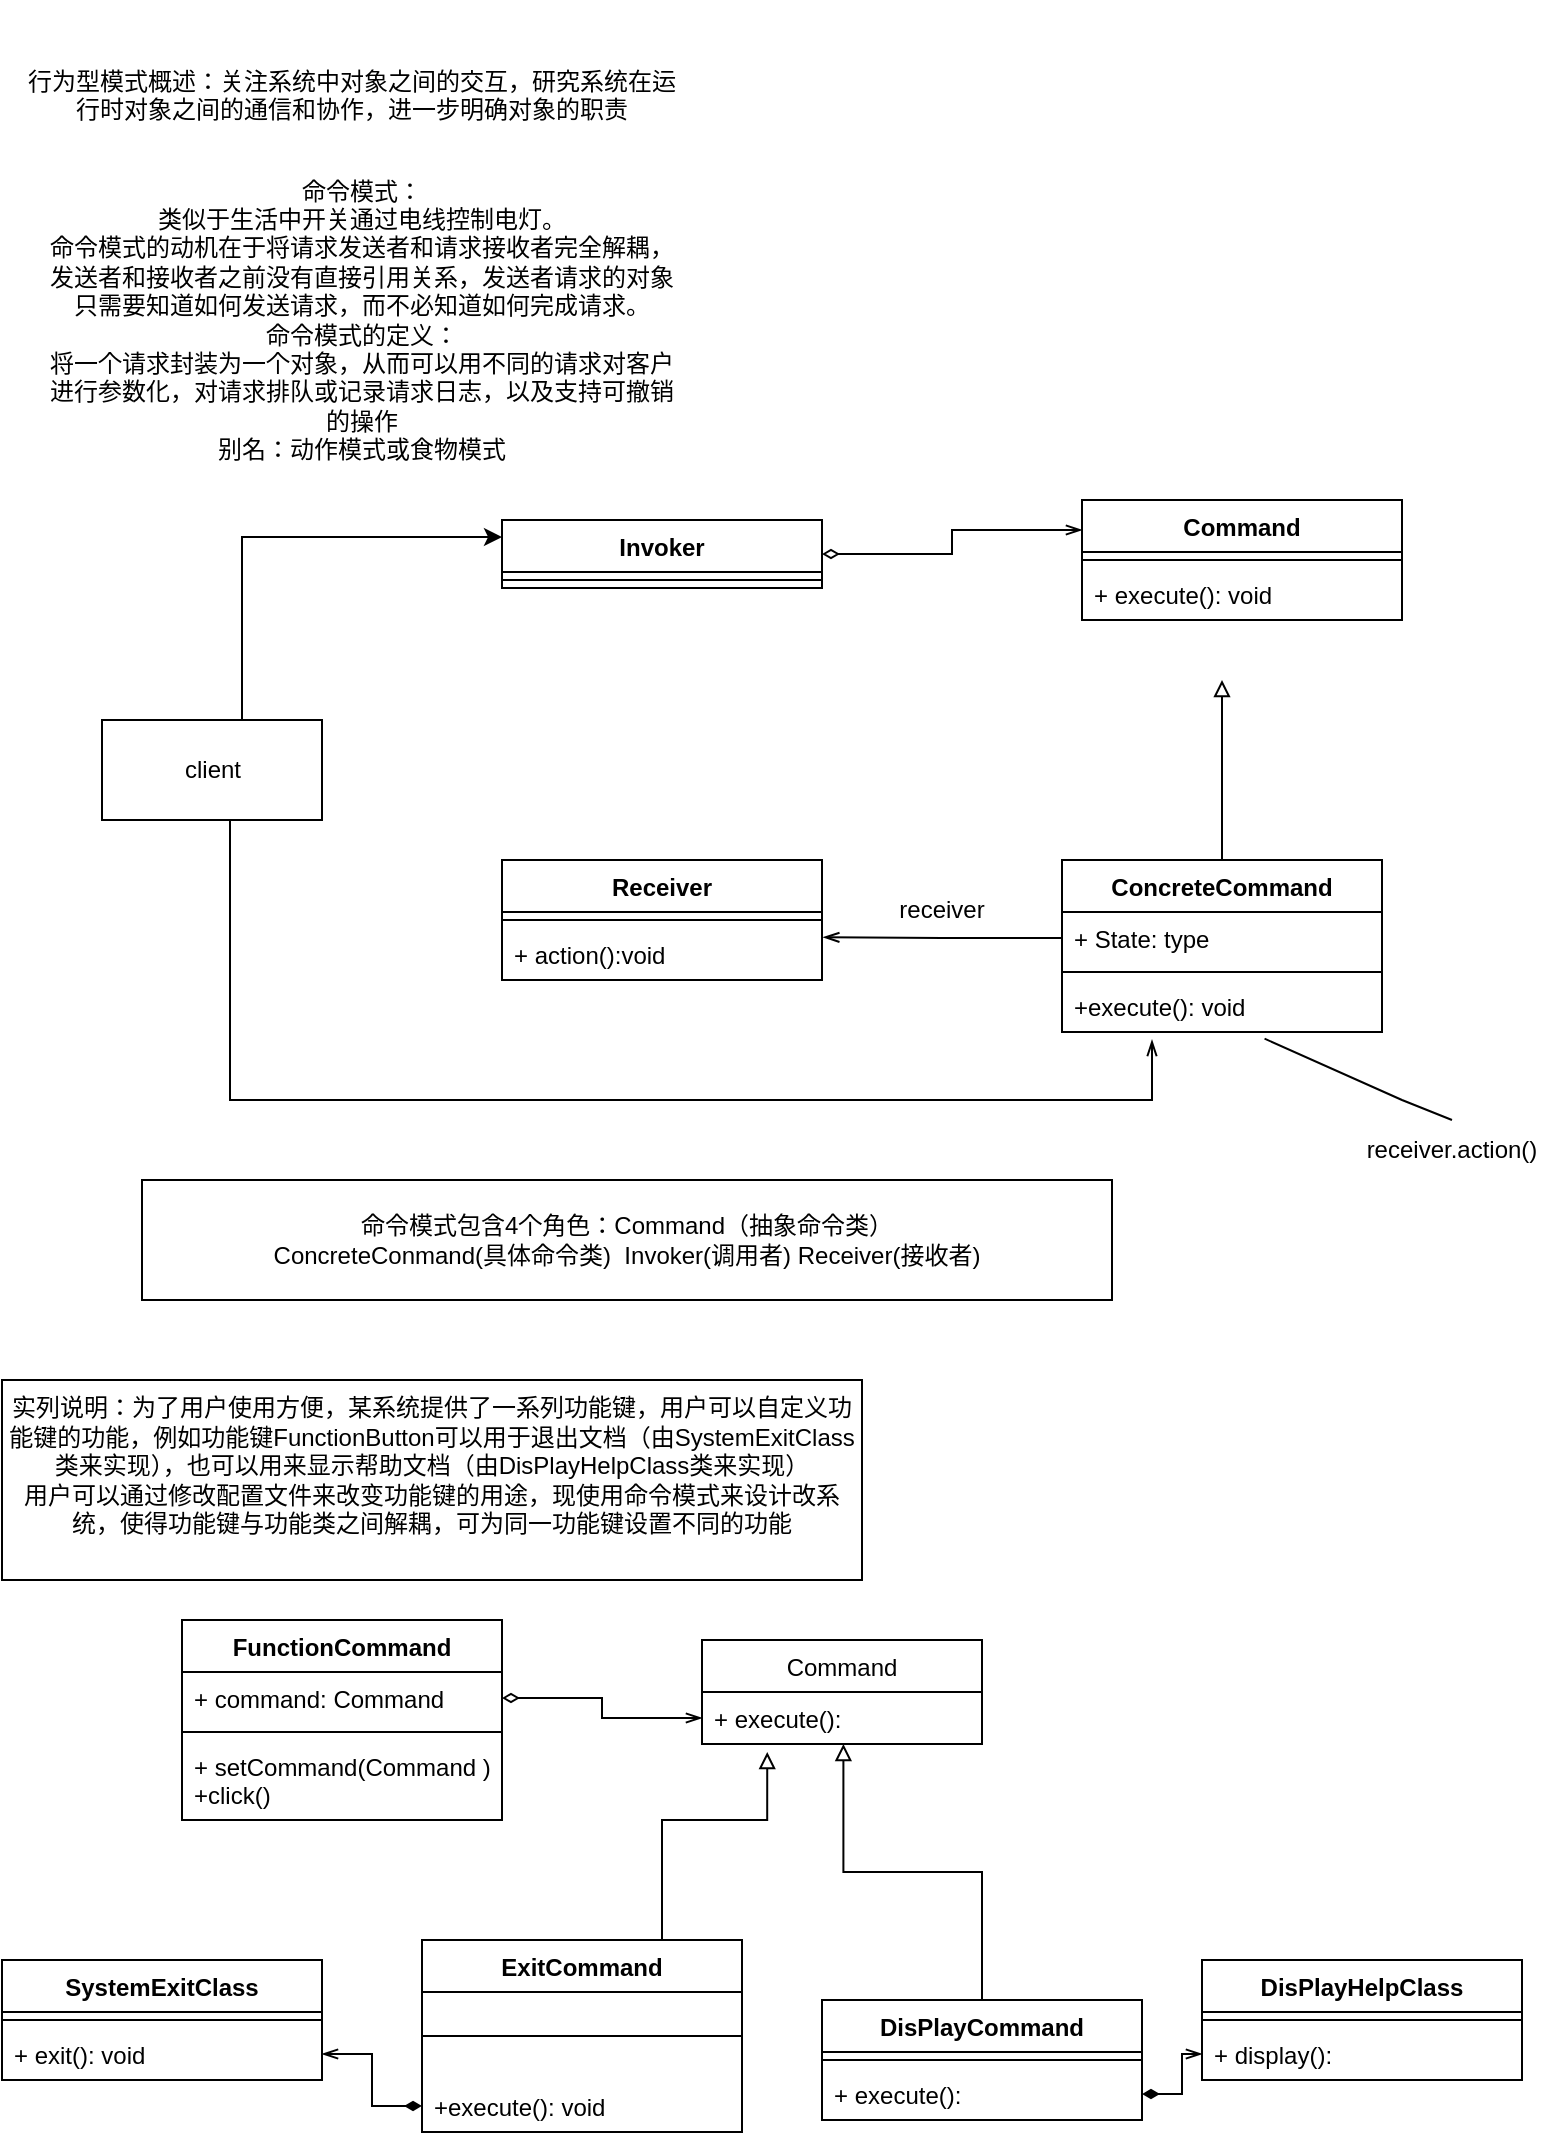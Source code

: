 <mxfile version="20.5.3" type="github">
  <diagram id="HZNUl2CzpaWqqnHRsT74" name="第 1 页">
    <mxGraphModel dx="782" dy="436" grid="1" gridSize="10" guides="1" tooltips="1" connect="1" arrows="1" fold="1" page="1" pageScale="1" pageWidth="827" pageHeight="1169" math="0" shadow="0">
      <root>
        <mxCell id="0" />
        <mxCell id="1" parent="0" />
        <mxCell id="G8l555mlQAZDzIwb1ybo-1" value="行为型模式概述：关注系统中对象之间的交互，研究系统在运行时对象之间的通信和协作，进一步明确对象的职责&lt;br&gt;&lt;br&gt;" style="text;html=1;strokeColor=none;fillColor=none;align=center;verticalAlign=middle;whiteSpace=wrap;rounded=0;" parent="1" vertex="1">
          <mxGeometry x="40" y="10" width="330" height="110" as="geometry" />
        </mxCell>
        <mxCell id="G8l555mlQAZDzIwb1ybo-2" value="命令模式：&lt;br&gt;类似于生活中开关通过电线控制电灯。&lt;br&gt;命令模式的动机在于将请求发送者和请求接收者完全解耦，&lt;br&gt;发送者和接收者之前没有直接引用关系，发送者请求的对象只需要知道如何发送请求，而不必知道如何完成请求。&lt;br&gt;命令模式的定义：&lt;br&gt;将一个请求封装为一个对象，从而可以用不同的请求对客户进行参数化，对请求排队或记录请求日志，以及支持可撤销的操作&lt;br&gt;别名：动作模式或食物模式&lt;br&gt;" style="text;html=1;strokeColor=none;fillColor=none;align=center;verticalAlign=middle;whiteSpace=wrap;rounded=0;" parent="1" vertex="1">
          <mxGeometry x="50" y="120" width="320" height="100" as="geometry" />
        </mxCell>
        <mxCell id="G8l555mlQAZDzIwb1ybo-21" style="edgeStyle=orthogonalEdgeStyle;rounded=0;orthogonalLoop=1;jettySize=auto;html=1;entryX=0;entryY=0.25;entryDx=0;entryDy=0;" parent="1" source="G8l555mlQAZDzIwb1ybo-3" target="G8l555mlQAZDzIwb1ybo-4" edge="1">
          <mxGeometry relative="1" as="geometry">
            <Array as="points">
              <mxPoint x="150" y="279" />
            </Array>
          </mxGeometry>
        </mxCell>
        <mxCell id="G8l555mlQAZDzIwb1ybo-27" style="edgeStyle=orthogonalEdgeStyle;rounded=0;orthogonalLoop=1;jettySize=auto;html=1;entryX=0.225;entryY=1.154;entryDx=0;entryDy=0;entryPerimeter=0;endArrow=openThin;endFill=0;" parent="1" edge="1">
          <mxGeometry relative="1" as="geometry">
            <mxPoint x="144" y="420" as="sourcePoint" />
            <mxPoint x="605" y="530.004" as="targetPoint" />
            <Array as="points">
              <mxPoint x="144" y="560" />
              <mxPoint x="605" y="560" />
            </Array>
          </mxGeometry>
        </mxCell>
        <mxCell id="G8l555mlQAZDzIwb1ybo-3" value="client" style="html=1;" parent="1" vertex="1">
          <mxGeometry x="80" y="370" width="110" height="50" as="geometry" />
        </mxCell>
        <mxCell id="G8l555mlQAZDzIwb1ybo-30" style="edgeStyle=orthogonalEdgeStyle;rounded=0;orthogonalLoop=1;jettySize=auto;html=1;entryX=0;entryY=0.25;entryDx=0;entryDy=0;endArrow=openThin;endFill=0;startArrow=diamondThin;startFill=0;" parent="1" source="G8l555mlQAZDzIwb1ybo-4" target="G8l555mlQAZDzIwb1ybo-8" edge="1">
          <mxGeometry relative="1" as="geometry" />
        </mxCell>
        <mxCell id="G8l555mlQAZDzIwb1ybo-4" value="Invoker" style="swimlane;fontStyle=1;align=center;verticalAlign=top;childLayout=stackLayout;horizontal=1;startSize=26;horizontalStack=0;resizeParent=1;resizeParentMax=0;resizeLast=0;collapsible=1;marginBottom=0;" parent="1" vertex="1">
          <mxGeometry x="280" y="270" width="160" height="34" as="geometry" />
        </mxCell>
        <mxCell id="G8l555mlQAZDzIwb1ybo-6" value="" style="line;strokeWidth=1;fillColor=none;align=left;verticalAlign=middle;spacingTop=-1;spacingLeft=3;spacingRight=3;rotatable=0;labelPosition=right;points=[];portConstraint=eastwest;strokeColor=inherit;" parent="G8l555mlQAZDzIwb1ybo-4" vertex="1">
          <mxGeometry y="26" width="160" height="8" as="geometry" />
        </mxCell>
        <mxCell id="G8l555mlQAZDzIwb1ybo-8" value="Command" style="swimlane;fontStyle=1;align=center;verticalAlign=top;childLayout=stackLayout;horizontal=1;startSize=26;horizontalStack=0;resizeParent=1;resizeParentMax=0;resizeLast=0;collapsible=1;marginBottom=0;" parent="1" vertex="1">
          <mxGeometry x="570" y="260" width="160" height="60" as="geometry" />
        </mxCell>
        <mxCell id="G8l555mlQAZDzIwb1ybo-10" value="" style="line;strokeWidth=1;fillColor=none;align=left;verticalAlign=middle;spacingTop=-1;spacingLeft=3;spacingRight=3;rotatable=0;labelPosition=right;points=[];portConstraint=eastwest;strokeColor=inherit;" parent="G8l555mlQAZDzIwb1ybo-8" vertex="1">
          <mxGeometry y="26" width="160" height="8" as="geometry" />
        </mxCell>
        <mxCell id="G8l555mlQAZDzIwb1ybo-11" value="+ execute(): void" style="text;strokeColor=none;fillColor=none;align=left;verticalAlign=top;spacingLeft=4;spacingRight=4;overflow=hidden;rotatable=0;points=[[0,0.5],[1,0.5]];portConstraint=eastwest;" parent="G8l555mlQAZDzIwb1ybo-8" vertex="1">
          <mxGeometry y="34" width="160" height="26" as="geometry" />
        </mxCell>
        <mxCell id="G8l555mlQAZDzIwb1ybo-12" value="Receiver" style="swimlane;fontStyle=1;align=center;verticalAlign=top;childLayout=stackLayout;horizontal=1;startSize=26;horizontalStack=0;resizeParent=1;resizeParentMax=0;resizeLast=0;collapsible=1;marginBottom=0;" parent="1" vertex="1">
          <mxGeometry x="280" y="440" width="160" height="60" as="geometry" />
        </mxCell>
        <mxCell id="G8l555mlQAZDzIwb1ybo-14" value="" style="line;strokeWidth=1;fillColor=none;align=left;verticalAlign=middle;spacingTop=-1;spacingLeft=3;spacingRight=3;rotatable=0;labelPosition=right;points=[];portConstraint=eastwest;strokeColor=inherit;" parent="G8l555mlQAZDzIwb1ybo-12" vertex="1">
          <mxGeometry y="26" width="160" height="8" as="geometry" />
        </mxCell>
        <mxCell id="G8l555mlQAZDzIwb1ybo-15" value="+ action():void" style="text;strokeColor=none;fillColor=none;align=left;verticalAlign=top;spacingLeft=4;spacingRight=4;overflow=hidden;rotatable=0;points=[[0,0.5],[1,0.5]];portConstraint=eastwest;" parent="G8l555mlQAZDzIwb1ybo-12" vertex="1">
          <mxGeometry y="34" width="160" height="26" as="geometry" />
        </mxCell>
        <mxCell id="G8l555mlQAZDzIwb1ybo-23" style="edgeStyle=orthogonalEdgeStyle;rounded=0;orthogonalLoop=1;jettySize=auto;html=1;endArrow=block;endFill=0;" parent="1" source="G8l555mlQAZDzIwb1ybo-16" edge="1">
          <mxGeometry relative="1" as="geometry">
            <mxPoint x="640" y="350" as="targetPoint" />
          </mxGeometry>
        </mxCell>
        <mxCell id="G8l555mlQAZDzIwb1ybo-16" value="ConcreteCommand" style="swimlane;fontStyle=1;align=center;verticalAlign=top;childLayout=stackLayout;horizontal=1;startSize=26;horizontalStack=0;resizeParent=1;resizeParentMax=0;resizeLast=0;collapsible=1;marginBottom=0;" parent="1" vertex="1">
          <mxGeometry x="560" y="440" width="160" height="86" as="geometry" />
        </mxCell>
        <mxCell id="G8l555mlQAZDzIwb1ybo-17" value="+ State: type" style="text;strokeColor=none;fillColor=none;align=left;verticalAlign=top;spacingLeft=4;spacingRight=4;overflow=hidden;rotatable=0;points=[[0,0.5],[1,0.5]];portConstraint=eastwest;" parent="G8l555mlQAZDzIwb1ybo-16" vertex="1">
          <mxGeometry y="26" width="160" height="26" as="geometry" />
        </mxCell>
        <mxCell id="G8l555mlQAZDzIwb1ybo-18" value="" style="line;strokeWidth=1;fillColor=none;align=left;verticalAlign=middle;spacingTop=-1;spacingLeft=3;spacingRight=3;rotatable=0;labelPosition=right;points=[];portConstraint=eastwest;strokeColor=inherit;" parent="G8l555mlQAZDzIwb1ybo-16" vertex="1">
          <mxGeometry y="52" width="160" height="8" as="geometry" />
        </mxCell>
        <mxCell id="G8l555mlQAZDzIwb1ybo-19" value="+execute(): void" style="text;strokeColor=none;fillColor=none;align=left;verticalAlign=top;spacingLeft=4;spacingRight=4;overflow=hidden;rotatable=0;points=[[0,0.5],[1,0.5]];portConstraint=eastwest;" parent="G8l555mlQAZDzIwb1ybo-16" vertex="1">
          <mxGeometry y="60" width="160" height="26" as="geometry" />
        </mxCell>
        <mxCell id="G8l555mlQAZDzIwb1ybo-24" style="edgeStyle=orthogonalEdgeStyle;rounded=0;orthogonalLoop=1;jettySize=auto;html=1;entryX=1.004;entryY=0.179;entryDx=0;entryDy=0;entryPerimeter=0;endArrow=openThin;endFill=0;" parent="1" source="G8l555mlQAZDzIwb1ybo-17" target="G8l555mlQAZDzIwb1ybo-15" edge="1">
          <mxGeometry relative="1" as="geometry" />
        </mxCell>
        <mxCell id="G8l555mlQAZDzIwb1ybo-25" value="receiver" style="text;html=1;strokeColor=none;fillColor=none;align=center;verticalAlign=middle;whiteSpace=wrap;rounded=0;" parent="1" vertex="1">
          <mxGeometry x="470" y="450" width="60" height="30" as="geometry" />
        </mxCell>
        <mxCell id="G8l555mlQAZDzIwb1ybo-28" value="receiver.action()" style="text;html=1;strokeColor=none;fillColor=none;align=center;verticalAlign=middle;whiteSpace=wrap;rounded=0;" parent="1" vertex="1">
          <mxGeometry x="700" y="570" width="110" height="30" as="geometry" />
        </mxCell>
        <mxCell id="G8l555mlQAZDzIwb1ybo-29" value="" style="endArrow=none;html=1;rounded=0;entryX=0.5;entryY=0;entryDx=0;entryDy=0;exitX=0.633;exitY=1.128;exitDx=0;exitDy=0;exitPerimeter=0;" parent="1" source="G8l555mlQAZDzIwb1ybo-19" target="G8l555mlQAZDzIwb1ybo-28" edge="1">
          <mxGeometry width="50" height="50" relative="1" as="geometry">
            <mxPoint x="480" y="430" as="sourcePoint" />
            <mxPoint x="530" y="380" as="targetPoint" />
            <Array as="points">
              <mxPoint x="730" y="560" />
            </Array>
          </mxGeometry>
        </mxCell>
        <mxCell id="Rts9q1zPo4RUepuPJGzL-1" value="命令模式包含4个角色：Command（抽象命令类）&lt;br&gt;ConcreteConmand(具体命令类)&amp;nbsp; Invoker(调用者) Receiver(接收者)" style="rounded=0;whiteSpace=wrap;html=1;" vertex="1" parent="1">
          <mxGeometry x="100" y="600" width="485" height="60" as="geometry" />
        </mxCell>
        <mxCell id="Rts9q1zPo4RUepuPJGzL-2" value="实列说明：为了用户使用方便，某系统提供了一系列功能键，用户可以自定义功能键的功能，例如功能键FunctionButton可以用于退出文档（由SystemExitClass类来实现），也可以用来显示帮助文档（由DisPlayHelpClass类来实现）&lt;br&gt;用户可以通过修改配置文件来改变功能键的用途，现使用命令模式来设计改系统，使得功能键与功能类之间解耦，可为同一功能键设置不同的功能&lt;br&gt;&lt;br&gt;" style="rounded=0;whiteSpace=wrap;html=1;" vertex="1" parent="1">
          <mxGeometry x="30" y="700" width="430" height="100" as="geometry" />
        </mxCell>
        <mxCell id="Rts9q1zPo4RUepuPJGzL-13" value="Command" style="swimlane;fontStyle=0;childLayout=stackLayout;horizontal=1;startSize=26;fillColor=none;horizontalStack=0;resizeParent=1;resizeParentMax=0;resizeLast=0;collapsible=1;marginBottom=0;" vertex="1" parent="1">
          <mxGeometry x="380" y="830" width="140" height="52" as="geometry" />
        </mxCell>
        <mxCell id="Rts9q1zPo4RUepuPJGzL-14" value="+ execute():" style="text;strokeColor=none;fillColor=none;align=left;verticalAlign=top;spacingLeft=4;spacingRight=4;overflow=hidden;rotatable=0;points=[[0,0.5],[1,0.5]];portConstraint=eastwest;" vertex="1" parent="Rts9q1zPo4RUepuPJGzL-13">
          <mxGeometry y="26" width="140" height="26" as="geometry" />
        </mxCell>
        <mxCell id="Rts9q1zPo4RUepuPJGzL-18" value="SystemExitClass" style="swimlane;fontStyle=1;align=center;verticalAlign=top;childLayout=stackLayout;horizontal=1;startSize=26;horizontalStack=0;resizeParent=1;resizeParentMax=0;resizeLast=0;collapsible=1;marginBottom=0;" vertex="1" parent="1">
          <mxGeometry x="30" y="990" width="160" height="60" as="geometry" />
        </mxCell>
        <mxCell id="Rts9q1zPo4RUepuPJGzL-20" value="" style="line;strokeWidth=1;fillColor=none;align=left;verticalAlign=middle;spacingTop=-1;spacingLeft=3;spacingRight=3;rotatable=0;labelPosition=right;points=[];portConstraint=eastwest;strokeColor=inherit;" vertex="1" parent="Rts9q1zPo4RUepuPJGzL-18">
          <mxGeometry y="26" width="160" height="8" as="geometry" />
        </mxCell>
        <mxCell id="Rts9q1zPo4RUepuPJGzL-21" value="+ exit(): void" style="text;strokeColor=none;fillColor=none;align=left;verticalAlign=top;spacingLeft=4;spacingRight=4;overflow=hidden;rotatable=0;points=[[0,0.5],[1,0.5]];portConstraint=eastwest;" vertex="1" parent="Rts9q1zPo4RUepuPJGzL-18">
          <mxGeometry y="34" width="160" height="26" as="geometry" />
        </mxCell>
        <mxCell id="Rts9q1zPo4RUepuPJGzL-22" value="DisPlayHelpClass" style="swimlane;fontStyle=1;align=center;verticalAlign=top;childLayout=stackLayout;horizontal=1;startSize=26;horizontalStack=0;resizeParent=1;resizeParentMax=0;resizeLast=0;collapsible=1;marginBottom=0;" vertex="1" parent="1">
          <mxGeometry x="630" y="990" width="160" height="60" as="geometry" />
        </mxCell>
        <mxCell id="Rts9q1zPo4RUepuPJGzL-23" value="" style="line;strokeWidth=1;fillColor=none;align=left;verticalAlign=middle;spacingTop=-1;spacingLeft=3;spacingRight=3;rotatable=0;labelPosition=right;points=[];portConstraint=eastwest;strokeColor=inherit;" vertex="1" parent="Rts9q1zPo4RUepuPJGzL-22">
          <mxGeometry y="26" width="160" height="8" as="geometry" />
        </mxCell>
        <mxCell id="Rts9q1zPo4RUepuPJGzL-24" value="+ display(): " style="text;strokeColor=none;fillColor=none;align=left;verticalAlign=top;spacingLeft=4;spacingRight=4;overflow=hidden;rotatable=0;points=[[0,0.5],[1,0.5]];portConstraint=eastwest;" vertex="1" parent="Rts9q1zPo4RUepuPJGzL-22">
          <mxGeometry y="34" width="160" height="26" as="geometry" />
        </mxCell>
        <mxCell id="Rts9q1zPo4RUepuPJGzL-46" style="edgeStyle=orthogonalEdgeStyle;rounded=0;orthogonalLoop=1;jettySize=auto;html=1;entryX=0.505;entryY=1;entryDx=0;entryDy=0;entryPerimeter=0;endArrow=block;endFill=0;" edge="1" parent="1" source="Rts9q1zPo4RUepuPJGzL-28" target="Rts9q1zPo4RUepuPJGzL-14">
          <mxGeometry relative="1" as="geometry" />
        </mxCell>
        <mxCell id="Rts9q1zPo4RUepuPJGzL-28" value="DisPlayCommand" style="swimlane;fontStyle=1;align=center;verticalAlign=top;childLayout=stackLayout;horizontal=1;startSize=26;horizontalStack=0;resizeParent=1;resizeParentMax=0;resizeLast=0;collapsible=1;marginBottom=0;" vertex="1" parent="1">
          <mxGeometry x="440" y="1010" width="160" height="60" as="geometry" />
        </mxCell>
        <mxCell id="Rts9q1zPo4RUepuPJGzL-30" value="" style="line;strokeWidth=1;fillColor=none;align=left;verticalAlign=middle;spacingTop=-1;spacingLeft=3;spacingRight=3;rotatable=0;labelPosition=right;points=[];portConstraint=eastwest;strokeColor=inherit;" vertex="1" parent="Rts9q1zPo4RUepuPJGzL-28">
          <mxGeometry y="26" width="160" height="8" as="geometry" />
        </mxCell>
        <mxCell id="Rts9q1zPo4RUepuPJGzL-31" value="+ execute(): " style="text;strokeColor=none;fillColor=none;align=left;verticalAlign=top;spacingLeft=4;spacingRight=4;overflow=hidden;rotatable=0;points=[[0,0.5],[1,0.5]];portConstraint=eastwest;" vertex="1" parent="Rts9q1zPo4RUepuPJGzL-28">
          <mxGeometry y="34" width="160" height="26" as="geometry" />
        </mxCell>
        <mxCell id="Rts9q1zPo4RUepuPJGzL-49" style="edgeStyle=orthogonalEdgeStyle;rounded=0;orthogonalLoop=1;jettySize=auto;html=1;endArrow=block;endFill=0;entryX=0.233;entryY=1.154;entryDx=0;entryDy=0;entryPerimeter=0;" edge="1" parent="1" source="Rts9q1zPo4RUepuPJGzL-37" target="Rts9q1zPo4RUepuPJGzL-14">
          <mxGeometry relative="1" as="geometry">
            <mxPoint x="410" y="890" as="targetPoint" />
            <Array as="points">
              <mxPoint x="360" y="920" />
              <mxPoint x="413" y="920" />
            </Array>
          </mxGeometry>
        </mxCell>
        <mxCell id="Rts9q1zPo4RUepuPJGzL-37" value="ExitCommand" style="swimlane;fontStyle=1;align=center;verticalAlign=top;childLayout=stackLayout;horizontal=1;startSize=26;horizontalStack=0;resizeParent=1;resizeParentMax=0;resizeLast=0;collapsible=1;marginBottom=0;" vertex="1" parent="1">
          <mxGeometry x="240" y="980" width="160" height="96" as="geometry" />
        </mxCell>
        <mxCell id="Rts9q1zPo4RUepuPJGzL-39" value="" style="line;strokeWidth=1;fillColor=none;align=left;verticalAlign=middle;spacingTop=-1;spacingLeft=3;spacingRight=3;rotatable=0;labelPosition=right;points=[];portConstraint=eastwest;strokeColor=inherit;" vertex="1" parent="Rts9q1zPo4RUepuPJGzL-37">
          <mxGeometry y="26" width="160" height="44" as="geometry" />
        </mxCell>
        <mxCell id="Rts9q1zPo4RUepuPJGzL-40" value="+execute(): void" style="text;strokeColor=none;fillColor=none;align=left;verticalAlign=top;spacingLeft=4;spacingRight=4;overflow=hidden;rotatable=0;points=[[0,0.5],[1,0.5]];portConstraint=eastwest;" vertex="1" parent="Rts9q1zPo4RUepuPJGzL-37">
          <mxGeometry y="70" width="160" height="26" as="geometry" />
        </mxCell>
        <mxCell id="Rts9q1zPo4RUepuPJGzL-50" value="FunctionCommand" style="swimlane;fontStyle=1;align=center;verticalAlign=top;childLayout=stackLayout;horizontal=1;startSize=26;horizontalStack=0;resizeParent=1;resizeParentMax=0;resizeLast=0;collapsible=1;marginBottom=0;" vertex="1" parent="1">
          <mxGeometry x="120" y="820" width="160" height="100" as="geometry" />
        </mxCell>
        <mxCell id="Rts9q1zPo4RUepuPJGzL-51" value="+ command: Command" style="text;strokeColor=none;fillColor=none;align=left;verticalAlign=top;spacingLeft=4;spacingRight=4;overflow=hidden;rotatable=0;points=[[0,0.5],[1,0.5]];portConstraint=eastwest;" vertex="1" parent="Rts9q1zPo4RUepuPJGzL-50">
          <mxGeometry y="26" width="160" height="26" as="geometry" />
        </mxCell>
        <mxCell id="Rts9q1zPo4RUepuPJGzL-52" value="" style="line;strokeWidth=1;fillColor=none;align=left;verticalAlign=middle;spacingTop=-1;spacingLeft=3;spacingRight=3;rotatable=0;labelPosition=right;points=[];portConstraint=eastwest;strokeColor=inherit;" vertex="1" parent="Rts9q1zPo4RUepuPJGzL-50">
          <mxGeometry y="52" width="160" height="8" as="geometry" />
        </mxCell>
        <mxCell id="Rts9q1zPo4RUepuPJGzL-53" value="+ setCommand(Command ): void&#xa;+click()" style="text;strokeColor=none;fillColor=none;align=left;verticalAlign=top;spacingLeft=4;spacingRight=4;overflow=hidden;rotatable=0;points=[[0,0.5],[1,0.5]];portConstraint=eastwest;" vertex="1" parent="Rts9q1zPo4RUepuPJGzL-50">
          <mxGeometry y="60" width="160" height="40" as="geometry" />
        </mxCell>
        <mxCell id="Rts9q1zPo4RUepuPJGzL-54" value="" style="edgeStyle=orthogonalEdgeStyle;rounded=0;orthogonalLoop=1;jettySize=auto;html=1;endArrow=openThin;endFill=0;startArrow=diamondThin;startFill=0;" edge="1" parent="1" source="Rts9q1zPo4RUepuPJGzL-51" target="Rts9q1zPo4RUepuPJGzL-14">
          <mxGeometry relative="1" as="geometry" />
        </mxCell>
        <mxCell id="Rts9q1zPo4RUepuPJGzL-55" value="" style="edgeStyle=orthogonalEdgeStyle;rounded=0;orthogonalLoop=1;jettySize=auto;html=1;startArrow=openThin;startFill=0;endArrow=diamondThin;endFill=1;" edge="1" parent="1" source="Rts9q1zPo4RUepuPJGzL-21" target="Rts9q1zPo4RUepuPJGzL-40">
          <mxGeometry relative="1" as="geometry" />
        </mxCell>
        <mxCell id="Rts9q1zPo4RUepuPJGzL-56" value="" style="edgeStyle=orthogonalEdgeStyle;rounded=0;orthogonalLoop=1;jettySize=auto;html=1;startArrow=diamondThin;startFill=1;endArrow=openThin;endFill=0;" edge="1" parent="1" source="Rts9q1zPo4RUepuPJGzL-31" target="Rts9q1zPo4RUepuPJGzL-24">
          <mxGeometry relative="1" as="geometry" />
        </mxCell>
      </root>
    </mxGraphModel>
  </diagram>
</mxfile>
